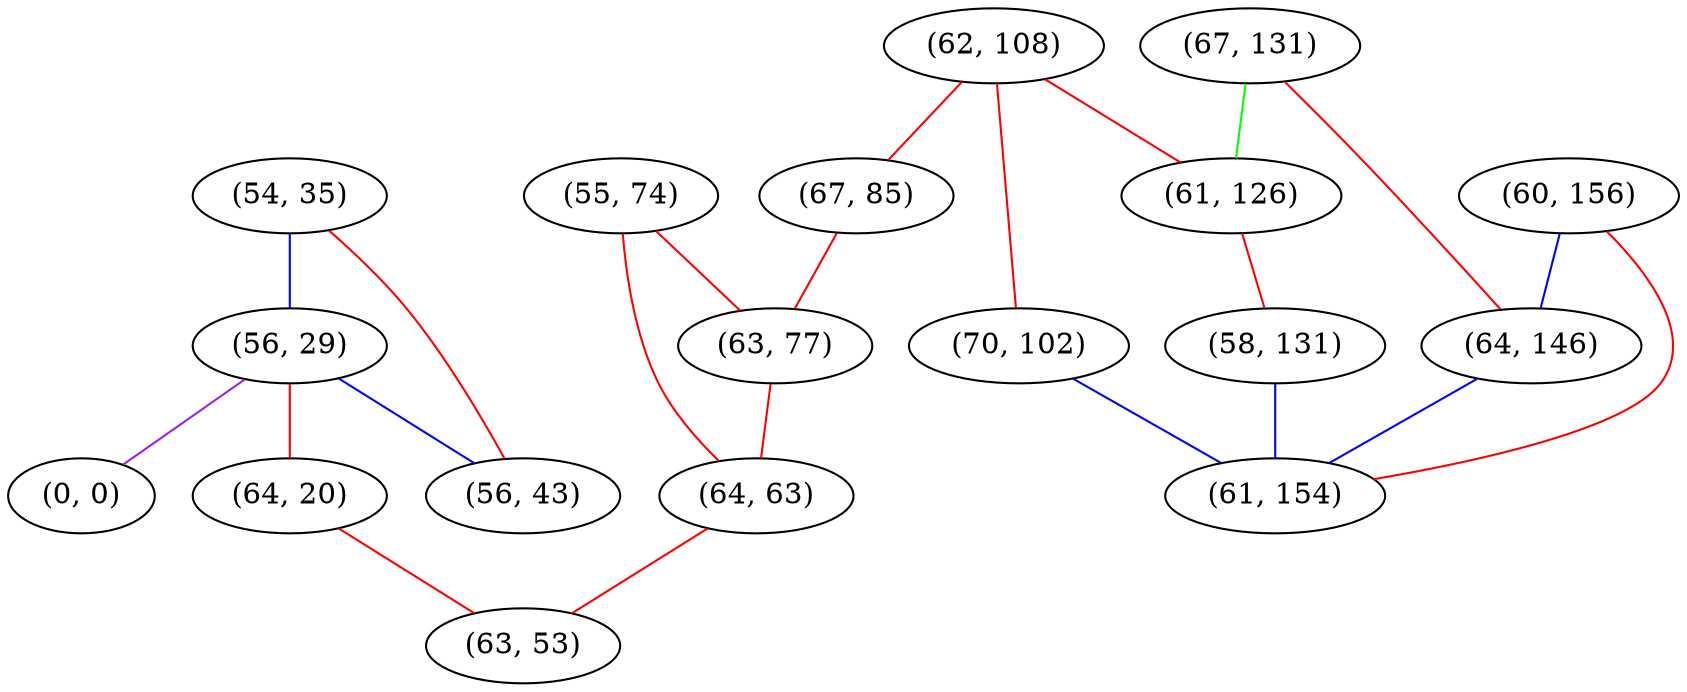 graph "" {
"(54, 35)";
"(62, 108)";
"(60, 156)";
"(56, 29)";
"(67, 131)";
"(55, 74)";
"(64, 20)";
"(61, 126)";
"(70, 102)";
"(58, 131)";
"(64, 146)";
"(0, 0)";
"(67, 85)";
"(63, 77)";
"(64, 63)";
"(56, 43)";
"(63, 53)";
"(61, 154)";
"(54, 35)" -- "(56, 43)"  [color=red, key=0, weight=1];
"(54, 35)" -- "(56, 29)"  [color=blue, key=0, weight=3];
"(62, 108)" -- "(61, 126)"  [color=red, key=0, weight=1];
"(62, 108)" -- "(70, 102)"  [color=red, key=0, weight=1];
"(62, 108)" -- "(67, 85)"  [color=red, key=0, weight=1];
"(60, 156)" -- "(61, 154)"  [color=red, key=0, weight=1];
"(60, 156)" -- "(64, 146)"  [color=blue, key=0, weight=3];
"(56, 29)" -- "(56, 43)"  [color=blue, key=0, weight=3];
"(56, 29)" -- "(0, 0)"  [color=purple, key=0, weight=4];
"(56, 29)" -- "(64, 20)"  [color=red, key=0, weight=1];
"(67, 131)" -- "(61, 126)"  [color=green, key=0, weight=2];
"(67, 131)" -- "(64, 146)"  [color=red, key=0, weight=1];
"(55, 74)" -- "(63, 77)"  [color=red, key=0, weight=1];
"(55, 74)" -- "(64, 63)"  [color=red, key=0, weight=1];
"(64, 20)" -- "(63, 53)"  [color=red, key=0, weight=1];
"(61, 126)" -- "(58, 131)"  [color=red, key=0, weight=1];
"(70, 102)" -- "(61, 154)"  [color=blue, key=0, weight=3];
"(58, 131)" -- "(61, 154)"  [color=blue, key=0, weight=3];
"(64, 146)" -- "(61, 154)"  [color=blue, key=0, weight=3];
"(67, 85)" -- "(63, 77)"  [color=red, key=0, weight=1];
"(63, 77)" -- "(64, 63)"  [color=red, key=0, weight=1];
"(64, 63)" -- "(63, 53)"  [color=red, key=0, weight=1];
}
